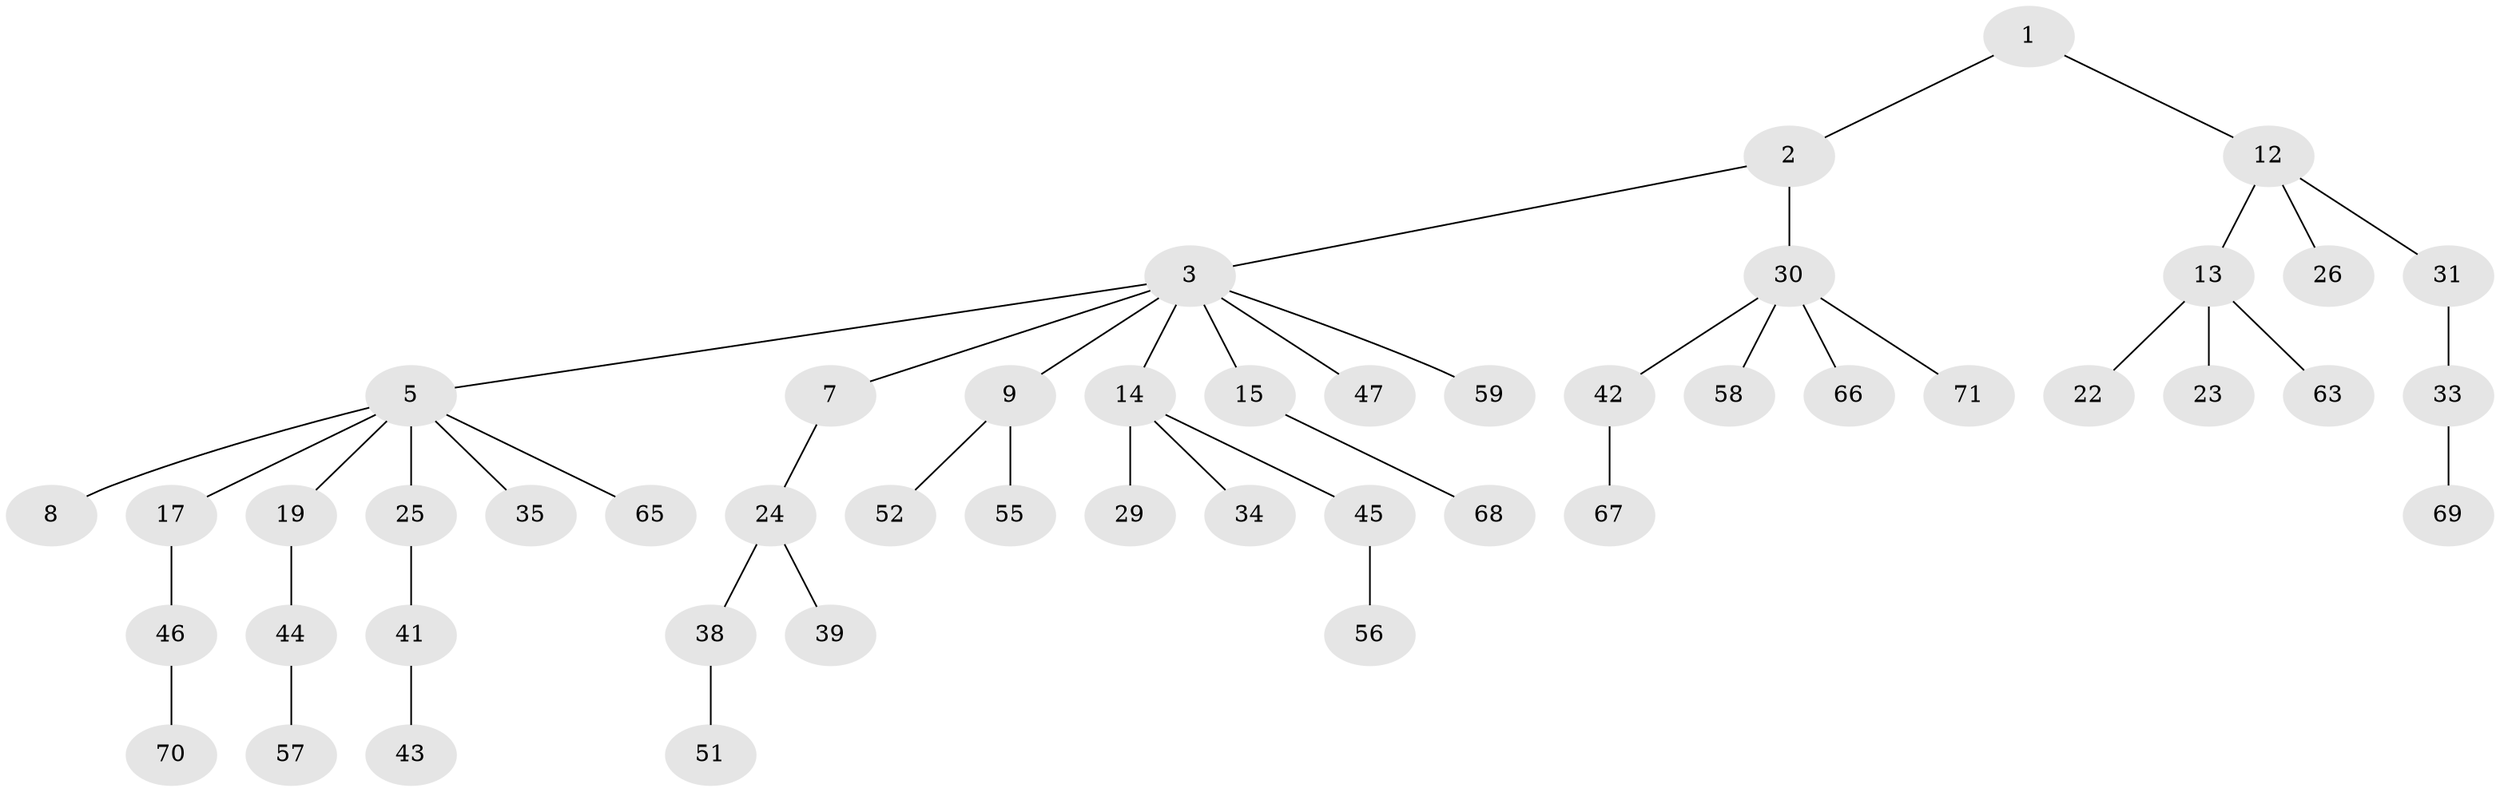 // original degree distribution, {3: 0.19444444444444445, 4: 0.05555555555555555, 5: 0.06944444444444445, 1: 0.5416666666666666, 2: 0.1388888888888889}
// Generated by graph-tools (version 1.1) at 2025/42/03/06/25 10:42:05]
// undirected, 48 vertices, 47 edges
graph export_dot {
graph [start="1"]
  node [color=gray90,style=filled];
  1 [super="+16"];
  2 [super="+6"];
  3 [super="+4"];
  5 [super="+10"];
  7 [super="+18"];
  8;
  9 [super="+11"];
  12 [super="+28"];
  13 [super="+21"];
  14 [super="+50"];
  15 [super="+64"];
  17 [super="+20"];
  19;
  22;
  23 [super="+62"];
  24 [super="+27"];
  25 [super="+48"];
  26;
  29;
  30 [super="+32"];
  31;
  33 [super="+37"];
  34 [super="+36"];
  35;
  38 [super="+40"];
  39 [super="+60"];
  41 [super="+49"];
  42 [super="+54"];
  43;
  44 [super="+61"];
  45 [super="+72"];
  46 [super="+53"];
  47;
  51;
  52;
  55;
  56;
  57;
  58;
  59;
  63;
  65;
  66;
  67;
  68;
  69;
  70;
  71;
  1 -- 2;
  1 -- 12;
  2 -- 3;
  2 -- 30;
  3 -- 5;
  3 -- 9;
  3 -- 14;
  3 -- 7;
  3 -- 59;
  3 -- 47;
  3 -- 15;
  5 -- 8;
  5 -- 25;
  5 -- 65;
  5 -- 17;
  5 -- 19;
  5 -- 35;
  7 -- 24;
  9 -- 55;
  9 -- 52;
  12 -- 13;
  12 -- 26;
  12 -- 31;
  13 -- 22;
  13 -- 63;
  13 -- 23;
  14 -- 29;
  14 -- 34;
  14 -- 45;
  15 -- 68;
  17 -- 46;
  19 -- 44;
  24 -- 39;
  24 -- 38;
  25 -- 41;
  30 -- 58;
  30 -- 71;
  30 -- 42;
  30 -- 66;
  31 -- 33;
  33 -- 69;
  38 -- 51;
  41 -- 43;
  42 -- 67;
  44 -- 57;
  45 -- 56;
  46 -- 70;
}
